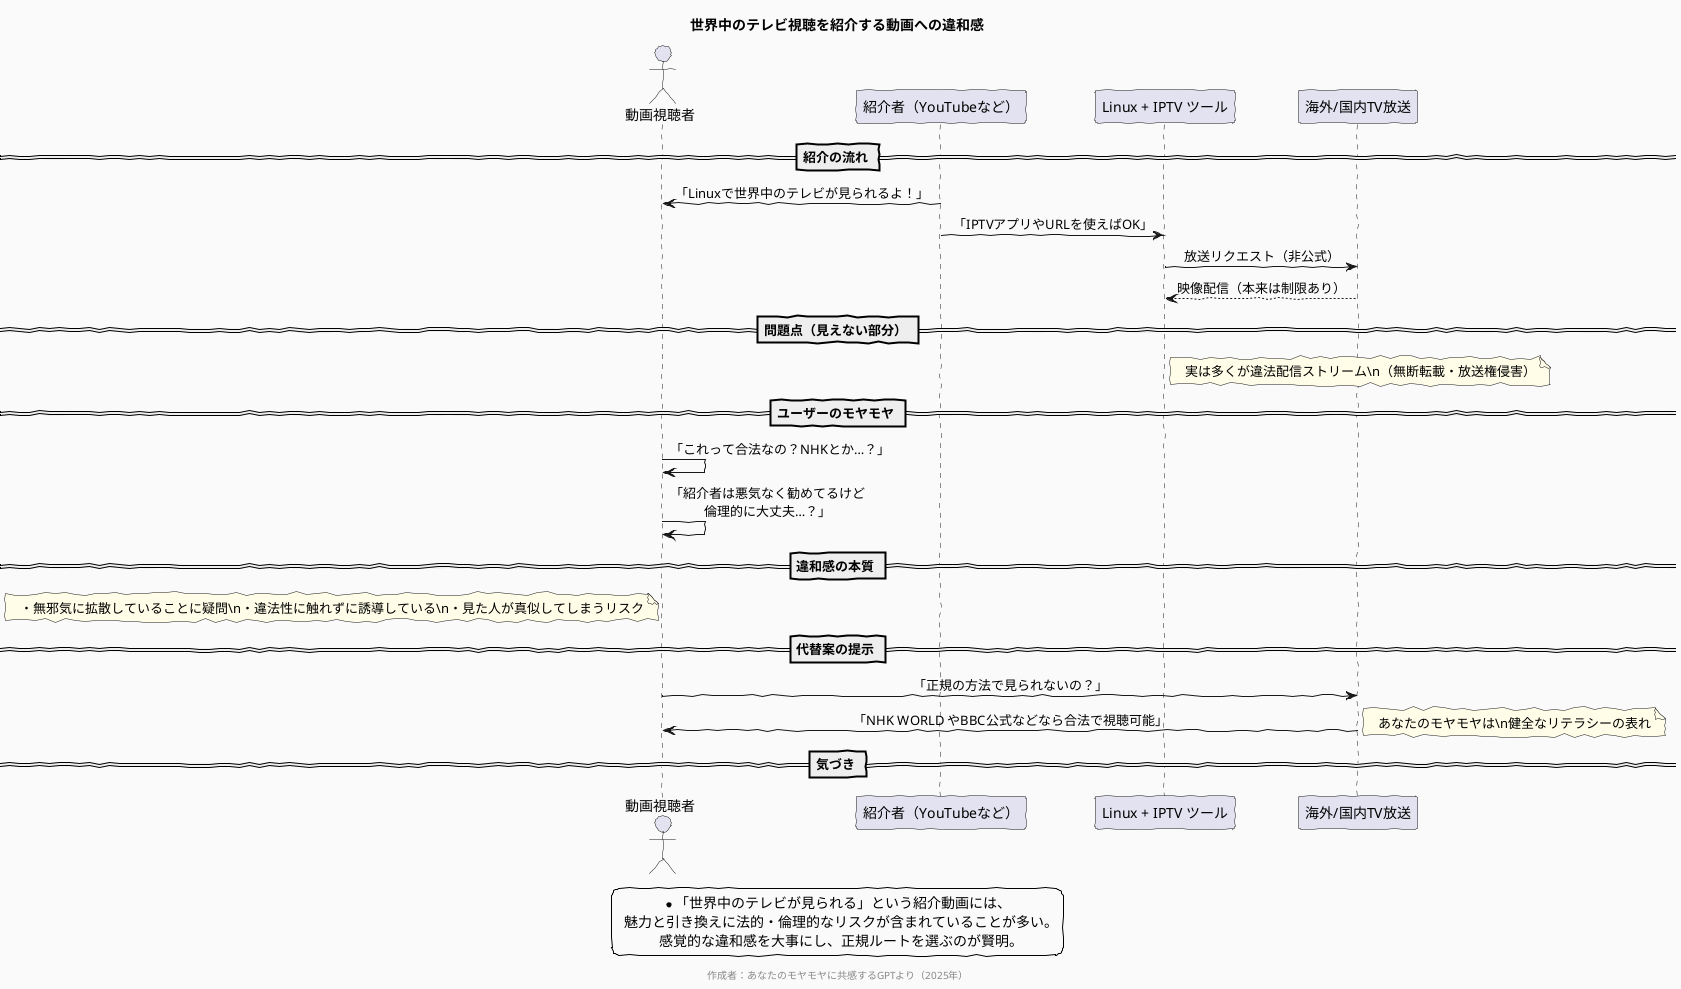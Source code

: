 @startuml
title 世界中のテレビ視聴を紹介する動画への違和感

skinparam handwritten true
skinparam shadowing false
skinparam backgroundColor #FAFAFA
skinparam noteBackgroundColor #FFFDE7
skinparam defaultTextAlignment center

actor 動画視聴者
participant "紹介者（YouTubeなど）" as Presenter
participant "Linux + IPTV ツール" as Tool
participant "海外/国内TV放送" as Broadcaster

== 紹介の流れ ==
Presenter -> 動画視聴者 : 「Linuxで世界中のテレビが見られるよ！」
Presenter -> Tool : 「IPTVアプリやURLを使えばOK」
Tool -> Broadcaster : 放送リクエスト（非公式）
Broadcaster --> Tool : 映像配信（本来は制限あり）

== 問題点（見えない部分） ==
note right of Tool
実は多くが違法配信ストリーム\n（無断転載・放送権侵害）
end note

== ユーザーのモヤモヤ ==
動画視聴者 -> 動画視聴者 : 「これって合法なの？NHKとか…？」
動画視聴者 -> 動画視聴者 : 「紹介者は悪気なく勧めてるけど\n倫理的に大丈夫…？」

== 違和感の本質 ==
note left of 動画視聴者
・無邪気に拡散していることに疑問\n・違法性に触れずに誘導している\n・見た人が真似してしまうリスク
end note

== 代替案の提示 ==
動画視聴者 -> Broadcaster : 「正規の方法で見られないの？」
Broadcaster -> 動画視聴者 : 「NHK WORLD やBBC公式などなら合法で視聴可能」

== 気づき ==
note right
あなたのモヤモヤは\n健全なリテラシーの表れ
end note

legend bottom
*「世界中のテレビが見られる」という紹介動画には、
  魅力と引き換えに法的・倫理的なリスクが含まれていることが多い。
  感覚的な違和感を大事にし、正規ルートを選ぶのが賢明。
endlegend

footer 作成者：あなたのモヤモヤに共感するGPTより（2025年）
@enduml